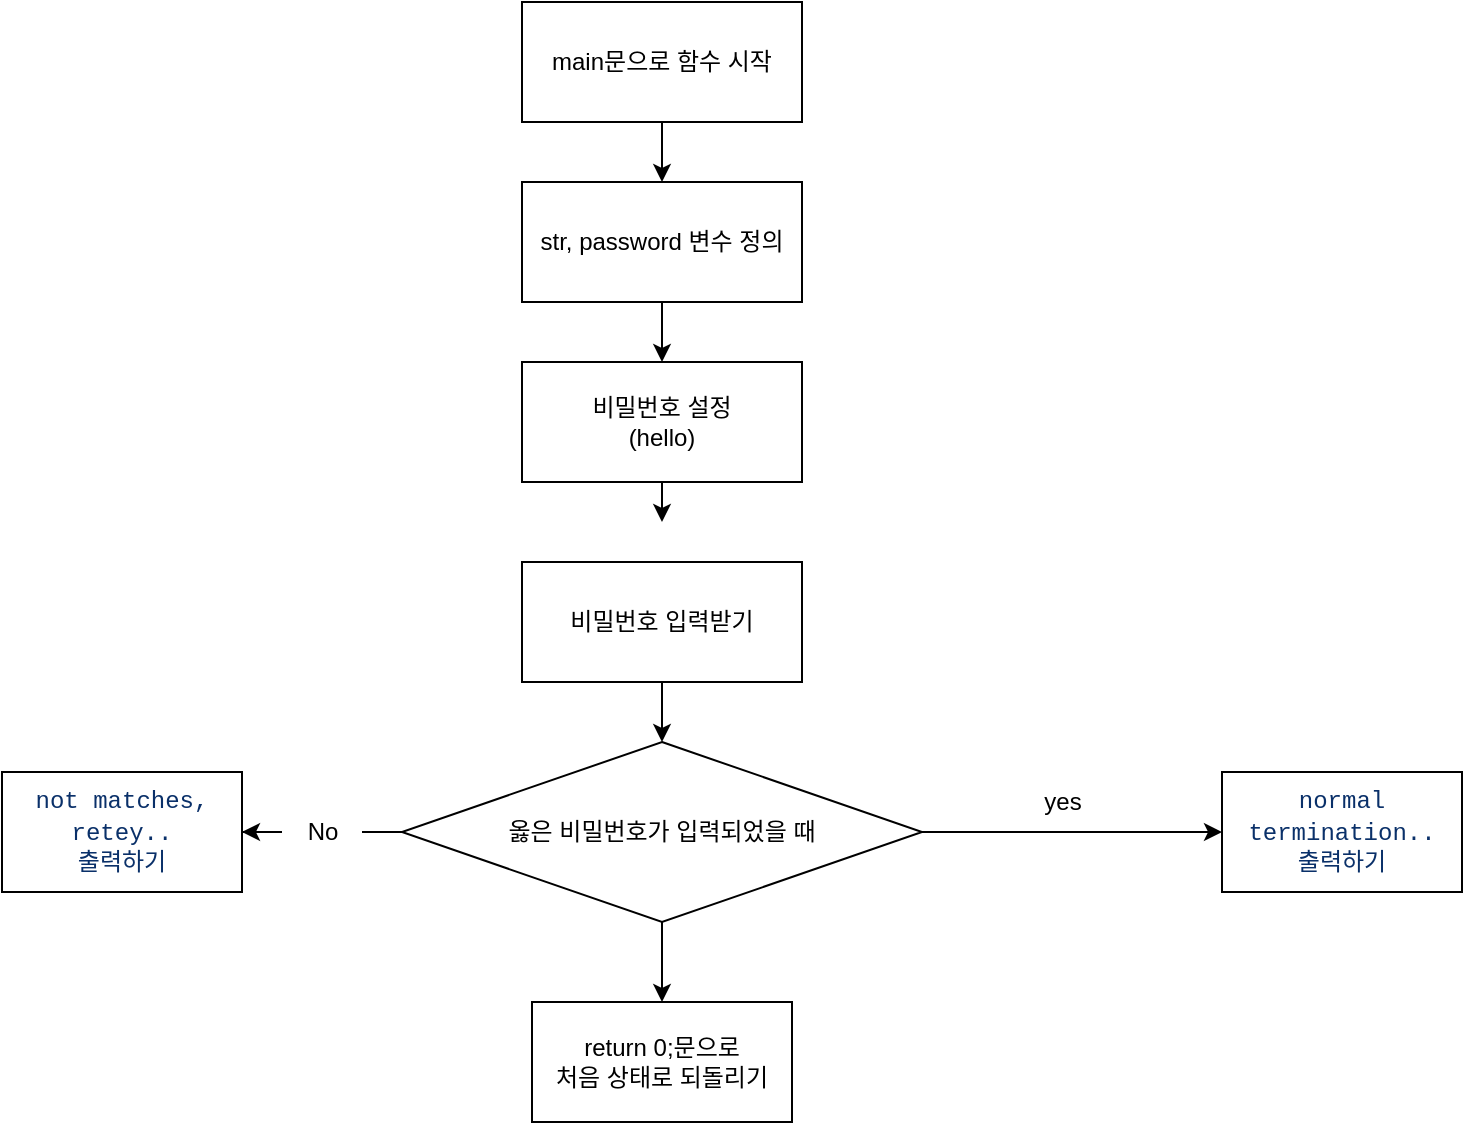 <mxfile version="20.5.1" type="device"><diagram id="C5RBs43oDa-KdzZeNtuy" name="Page-1"><mxGraphModel dx="1221" dy="681" grid="1" gridSize="10" guides="1" tooltips="1" connect="1" arrows="1" fold="1" page="1" pageScale="1" pageWidth="827" pageHeight="1169" math="0" shadow="0"><root><mxCell id="WIyWlLk6GJQsqaUBKTNV-0"/><mxCell id="WIyWlLk6GJQsqaUBKTNV-1" parent="WIyWlLk6GJQsqaUBKTNV-0"/><mxCell id="lFHNUJU6nbDgxkJe2Dq1-2" value="" style="edgeStyle=orthogonalEdgeStyle;rounded=0;orthogonalLoop=1;jettySize=auto;html=1;" edge="1" parent="WIyWlLk6GJQsqaUBKTNV-1" source="lFHNUJU6nbDgxkJe2Dq1-0" target="lFHNUJU6nbDgxkJe2Dq1-1"><mxGeometry relative="1" as="geometry"/></mxCell><mxCell id="lFHNUJU6nbDgxkJe2Dq1-0" value="main문으로 함수 시작" style="rounded=0;whiteSpace=wrap;html=1;" vertex="1" parent="WIyWlLk6GJQsqaUBKTNV-1"><mxGeometry x="300" y="170" width="140" height="60" as="geometry"/></mxCell><mxCell id="lFHNUJU6nbDgxkJe2Dq1-6" value="" style="edgeStyle=orthogonalEdgeStyle;rounded=0;orthogonalLoop=1;jettySize=auto;html=1;" edge="1" parent="WIyWlLk6GJQsqaUBKTNV-1" source="lFHNUJU6nbDgxkJe2Dq1-1" target="lFHNUJU6nbDgxkJe2Dq1-5"><mxGeometry relative="1" as="geometry"/></mxCell><mxCell id="lFHNUJU6nbDgxkJe2Dq1-1" value="str, password 변수 정의" style="rounded=0;whiteSpace=wrap;html=1;" vertex="1" parent="WIyWlLk6GJQsqaUBKTNV-1"><mxGeometry x="300" y="260" width="140" height="60" as="geometry"/></mxCell><mxCell id="lFHNUJU6nbDgxkJe2Dq1-8" value="" style="edgeStyle=orthogonalEdgeStyle;rounded=0;orthogonalLoop=1;jettySize=auto;html=1;" edge="1" parent="WIyWlLk6GJQsqaUBKTNV-1" source="lFHNUJU6nbDgxkJe2Dq1-5"><mxGeometry relative="1" as="geometry"><mxPoint x="370" y="430" as="targetPoint"/></mxGeometry></mxCell><mxCell id="lFHNUJU6nbDgxkJe2Dq1-5" value="비밀번호 설정&lt;br&gt;(hello)" style="rounded=0;whiteSpace=wrap;html=1;" vertex="1" parent="WIyWlLk6GJQsqaUBKTNV-1"><mxGeometry x="300" y="350" width="140" height="60" as="geometry"/></mxCell><mxCell id="lFHNUJU6nbDgxkJe2Dq1-12" style="edgeStyle=orthogonalEdgeStyle;rounded=0;orthogonalLoop=1;jettySize=auto;html=1;exitX=0.75;exitY=0;exitDx=0;exitDy=0;" edge="1" parent="WIyWlLk6GJQsqaUBKTNV-1" source="lFHNUJU6nbDgxkJe2Dq1-9"><mxGeometry relative="1" as="geometry"><mxPoint x="400" y="460" as="targetPoint"/></mxGeometry></mxCell><mxCell id="lFHNUJU6nbDgxkJe2Dq1-14" value="" style="edgeStyle=orthogonalEdgeStyle;rounded=0;orthogonalLoop=1;jettySize=auto;html=1;" edge="1" parent="WIyWlLk6GJQsqaUBKTNV-1" source="lFHNUJU6nbDgxkJe2Dq1-9" target="lFHNUJU6nbDgxkJe2Dq1-13"><mxGeometry relative="1" as="geometry"/></mxCell><mxCell id="lFHNUJU6nbDgxkJe2Dq1-9" value="비밀번호 입력받기" style="whiteSpace=wrap;html=1;rounded=0;" vertex="1" parent="WIyWlLk6GJQsqaUBKTNV-1"><mxGeometry x="300" y="450" width="140" height="60" as="geometry"/></mxCell><mxCell id="lFHNUJU6nbDgxkJe2Dq1-16" value="" style="edgeStyle=orthogonalEdgeStyle;rounded=0;orthogonalLoop=1;jettySize=auto;html=1;" edge="1" parent="WIyWlLk6GJQsqaUBKTNV-1" source="lFHNUJU6nbDgxkJe2Dq1-13" target="lFHNUJU6nbDgxkJe2Dq1-15"><mxGeometry relative="1" as="geometry"/></mxCell><mxCell id="lFHNUJU6nbDgxkJe2Dq1-19" value="" style="edgeStyle=orthogonalEdgeStyle;rounded=0;orthogonalLoop=1;jettySize=auto;html=1;startArrow=none;" edge="1" parent="WIyWlLk6GJQsqaUBKTNV-1" source="lFHNUJU6nbDgxkJe2Dq1-20" target="lFHNUJU6nbDgxkJe2Dq1-18"><mxGeometry relative="1" as="geometry"/></mxCell><mxCell id="lFHNUJU6nbDgxkJe2Dq1-24" value="" style="edgeStyle=orthogonalEdgeStyle;rounded=0;orthogonalLoop=1;jettySize=auto;html=1;" edge="1" parent="WIyWlLk6GJQsqaUBKTNV-1" source="lFHNUJU6nbDgxkJe2Dq1-13" target="lFHNUJU6nbDgxkJe2Dq1-23"><mxGeometry relative="1" as="geometry"/></mxCell><mxCell id="lFHNUJU6nbDgxkJe2Dq1-13" value="옳은 비밀번호가 입력되었을 때" style="rhombus;whiteSpace=wrap;html=1;rounded=0;" vertex="1" parent="WIyWlLk6GJQsqaUBKTNV-1"><mxGeometry x="240" y="540" width="260" height="90" as="geometry"/></mxCell><mxCell id="lFHNUJU6nbDgxkJe2Dq1-15" value="&lt;span style=&quot;color: rgb(10, 48, 105); font-family: ui-monospace, SFMono-Regular, &amp;quot;SF Mono&amp;quot;, Menlo, Consolas, &amp;quot;Liberation Mono&amp;quot;, monospace; text-align: start; background-color: rgb(255, 255, 255);&quot;&gt;normal termination..&lt;br&gt;출력하기&lt;br&gt;&lt;/span&gt;" style="whiteSpace=wrap;html=1;rounded=0;" vertex="1" parent="WIyWlLk6GJQsqaUBKTNV-1"><mxGeometry x="650" y="555" width="120" height="60" as="geometry"/></mxCell><mxCell id="lFHNUJU6nbDgxkJe2Dq1-17" value="yes" style="text;html=1;align=center;verticalAlign=middle;resizable=0;points=[];autosize=1;strokeColor=none;fillColor=none;" vertex="1" parent="WIyWlLk6GJQsqaUBKTNV-1"><mxGeometry x="550" y="555" width="40" height="30" as="geometry"/></mxCell><mxCell id="lFHNUJU6nbDgxkJe2Dq1-18" value="&lt;span style=&quot;color: rgb(10, 48, 105); font-family: ui-monospace, SFMono-Regular, &amp;quot;SF Mono&amp;quot;, Menlo, Consolas, &amp;quot;Liberation Mono&amp;quot;, monospace; text-align: start; background-color: rgb(255, 255, 255);&quot;&gt;not matches, retey..&lt;br&gt;출력하기&lt;br&gt;&lt;/span&gt;" style="whiteSpace=wrap;html=1;rounded=0;" vertex="1" parent="WIyWlLk6GJQsqaUBKTNV-1"><mxGeometry x="40" y="555" width="120" height="60" as="geometry"/></mxCell><mxCell id="lFHNUJU6nbDgxkJe2Dq1-20" value="No" style="text;html=1;align=center;verticalAlign=middle;resizable=0;points=[];autosize=1;strokeColor=none;fillColor=none;" vertex="1" parent="WIyWlLk6GJQsqaUBKTNV-1"><mxGeometry x="180" y="570" width="40" height="30" as="geometry"/></mxCell><mxCell id="lFHNUJU6nbDgxkJe2Dq1-21" value="" style="edgeStyle=orthogonalEdgeStyle;rounded=0;orthogonalLoop=1;jettySize=auto;html=1;endArrow=none;" edge="1" parent="WIyWlLk6GJQsqaUBKTNV-1" source="lFHNUJU6nbDgxkJe2Dq1-13" target="lFHNUJU6nbDgxkJe2Dq1-20"><mxGeometry relative="1" as="geometry"><mxPoint x="240" y="585" as="sourcePoint"/><mxPoint x="170" y="585" as="targetPoint"/></mxGeometry></mxCell><mxCell id="lFHNUJU6nbDgxkJe2Dq1-23" value="return 0;문으로&lt;br&gt;처음 상태로 되돌리기" style="whiteSpace=wrap;html=1;rounded=0;" vertex="1" parent="WIyWlLk6GJQsqaUBKTNV-1"><mxGeometry x="305" y="670" width="130" height="60" as="geometry"/></mxCell></root></mxGraphModel></diagram></mxfile>